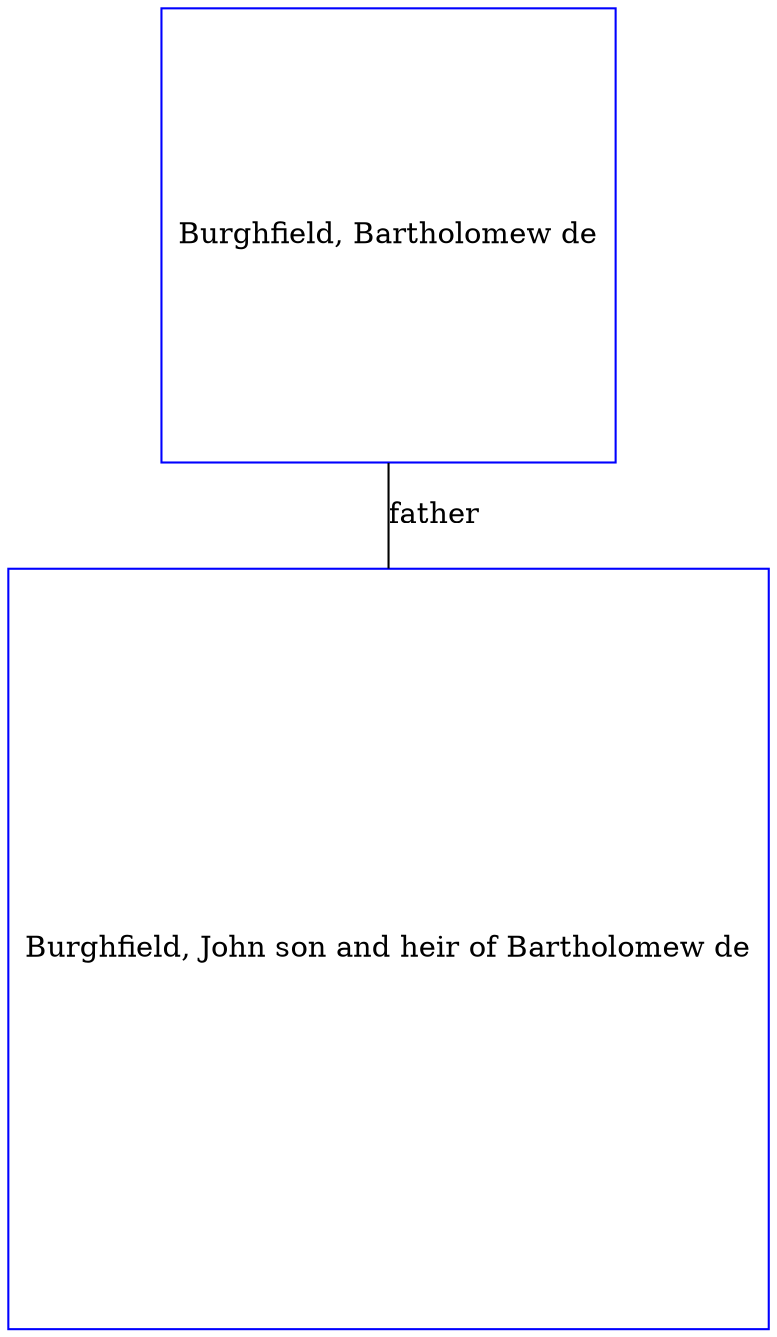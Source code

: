 digraph D {
    edge [dir=none];    node [shape=box];    "001094"   [label="Burghfield, John son and heir of Bartholomew de", shape=box, regular=1, color="blue"] ;
"001093"   [label="Burghfield, Bartholomew de", shape=box, regular=1, color="blue"] ;
001093->001094 [label="father",arrowsize=0.0]; 
}